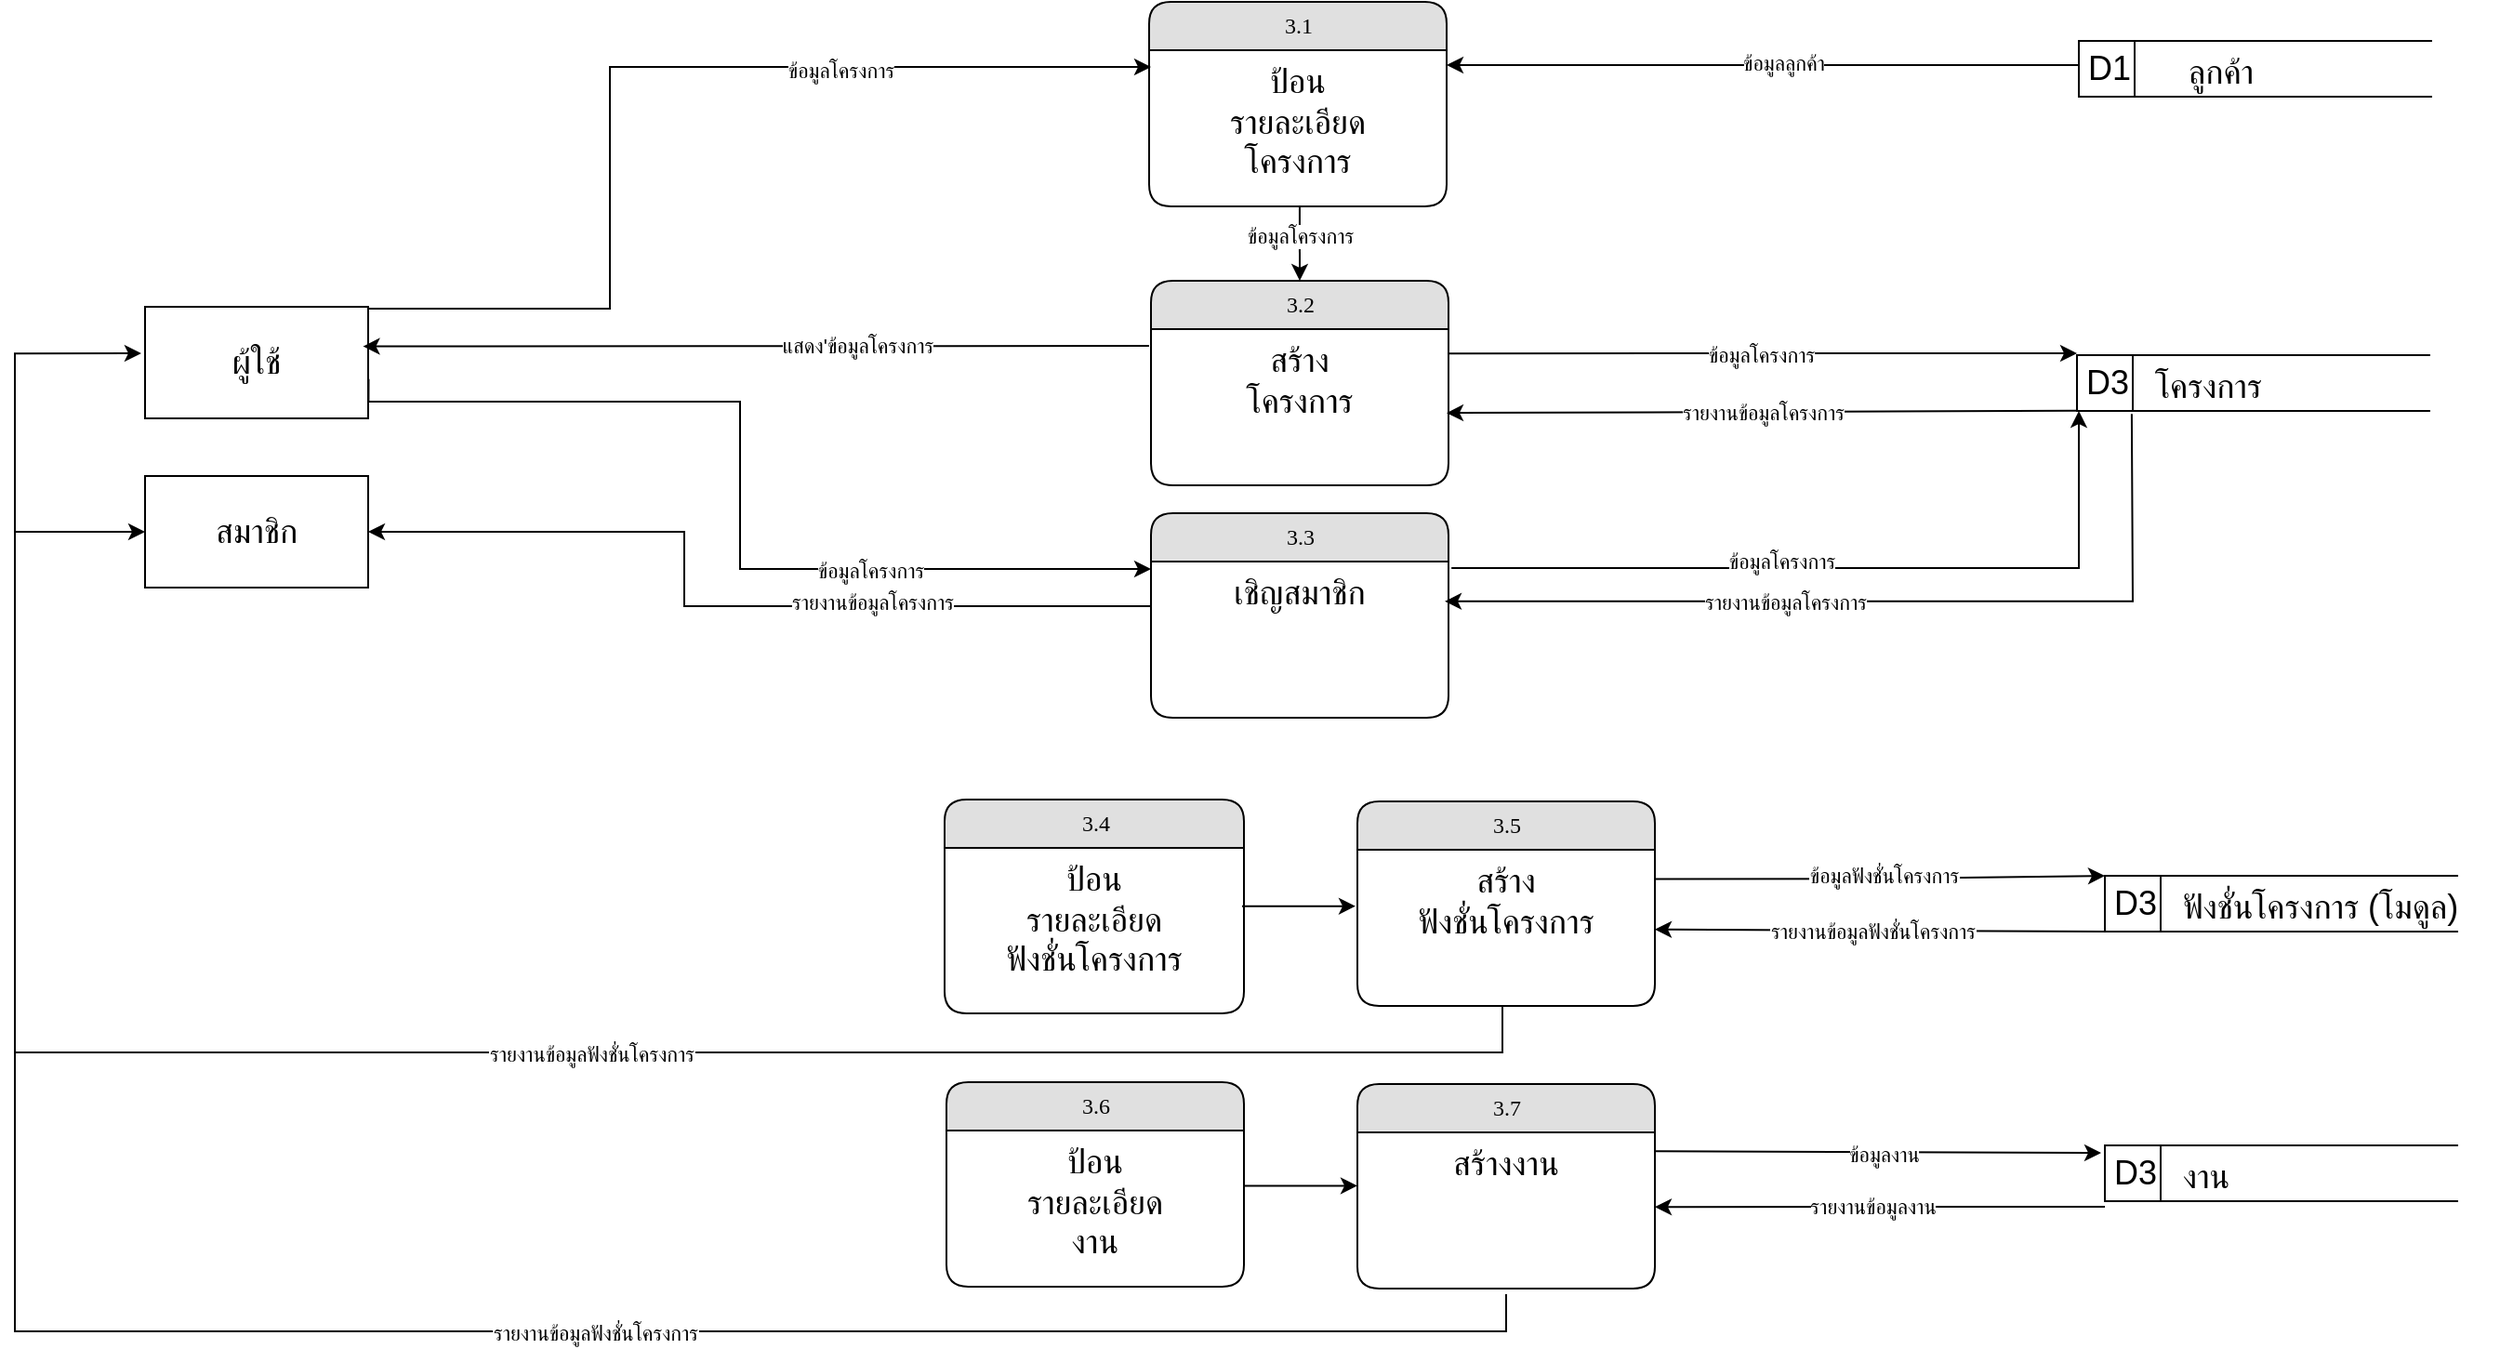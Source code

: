 <mxfile version="25.0.1">
  <diagram name="Page-1" id="MgOYGvDezOGUtoUfKUWz">
    <mxGraphModel dx="3674" dy="1927" grid="1" gridSize="10" guides="1" tooltips="1" connect="1" arrows="1" fold="1" page="1" pageScale="1" pageWidth="1100" pageHeight="850" math="0" shadow="0">
      <root>
        <mxCell id="0" />
        <mxCell id="1" parent="0" />
        <mxCell id="_zZepMUgZ8aixAaHGMFi-1" value="3.1" style="swimlane;html=1;fontStyle=0;childLayout=stackLayout;horizontal=1;startSize=26;fillColor=#e0e0e0;horizontalStack=0;resizeParent=1;resizeLast=0;collapsible=1;marginBottom=0;swimlaneFillColor=#ffffff;align=center;rounded=1;shadow=0;comic=0;labelBackgroundColor=none;strokeWidth=1;fontFamily=Verdana;fontSize=12" parent="1" vertex="1">
          <mxGeometry x="-60" y="-115" width="160" height="110" as="geometry" />
        </mxCell>
        <mxCell id="_zZepMUgZ8aixAaHGMFi-2" value="&lt;div&gt;&lt;span style=&quot;font-size: 18px;&quot;&gt;ป้อน&lt;/span&gt;&lt;/div&gt;&lt;div&gt;&lt;span style=&quot;font-size: 18px;&quot;&gt;รายละเอียด&lt;/span&gt;&lt;/div&gt;&lt;div&gt;&lt;span style=&quot;font-size: 18px; background-color: initial;&quot;&gt;โครงการ&lt;/span&gt;&lt;/div&gt;" style="text;html=1;strokeColor=none;fillColor=none;spacingLeft=4;spacingRight=4;whiteSpace=wrap;overflow=hidden;rotatable=0;points=[[0,0.5],[1,0.5]];portConstraint=eastwest;align=center;" parent="_zZepMUgZ8aixAaHGMFi-1" vertex="1">
          <mxGeometry y="26" width="160" height="74" as="geometry" />
        </mxCell>
        <mxCell id="_zZepMUgZ8aixAaHGMFi-3" value="&lt;span style=&quot;font-size: 18px; text-wrap-mode: nowrap;&quot;&gt;ผู้ใช้&lt;/span&gt;" style="rounded=0;whiteSpace=wrap;html=1;" parent="1" vertex="1">
          <mxGeometry x="-600" y="49" width="120" height="60" as="geometry" />
        </mxCell>
        <mxCell id="_zZepMUgZ8aixAaHGMFi-6" value="" style="group" parent="1" vertex="1" connectable="0">
          <mxGeometry x="440" y="-94" width="190" height="30" as="geometry" />
        </mxCell>
        <mxCell id="_zZepMUgZ8aixAaHGMFi-7" value="&lt;font style=&quot;font-size: 18px;&quot;&gt;D1&lt;/font&gt;" style="html=1;dashed=0;whiteSpace=wrap;shape=mxgraph.dfd.dataStoreID;align=left;spacingLeft=3;points=[[0,0],[0.5,0],[1,0],[0,0.5],[1,0.5],[0,1],[0.5,1],[1,1]];container=0;" parent="_zZepMUgZ8aixAaHGMFi-6" vertex="1">
          <mxGeometry width="190" height="30" as="geometry" />
        </mxCell>
        <mxCell id="_zZepMUgZ8aixAaHGMFi-8" value="&lt;span style=&quot;font-size: 18px; font-weight: 400;&quot;&gt;ลูกค้า&lt;/span&gt;" style="text;strokeColor=none;fillColor=none;html=1;fontSize=24;fontStyle=1;verticalAlign=middle;align=center;container=0;" parent="_zZepMUgZ8aixAaHGMFi-6" vertex="1">
          <mxGeometry x="28.5" width="95" height="30" as="geometry" />
        </mxCell>
        <mxCell id="_zZepMUgZ8aixAaHGMFi-47" value="3.4" style="swimlane;html=1;fontStyle=0;childLayout=stackLayout;horizontal=1;startSize=26;fillColor=#e0e0e0;horizontalStack=0;resizeParent=1;resizeLast=0;collapsible=1;marginBottom=0;swimlaneFillColor=#ffffff;align=center;rounded=1;shadow=0;comic=0;labelBackgroundColor=none;strokeWidth=1;fontFamily=Verdana;fontSize=12" parent="1" vertex="1">
          <mxGeometry x="-170" y="314" width="161" height="115" as="geometry" />
        </mxCell>
        <mxCell id="_zZepMUgZ8aixAaHGMFi-48" value="&lt;div&gt;&lt;span style=&quot;font-size: 18px;&quot;&gt;ป้อน&lt;/span&gt;&lt;/div&gt;&lt;div&gt;&lt;span style=&quot;font-size: 18px;&quot;&gt;รายละเอียด&lt;/span&gt;&lt;/div&gt;&lt;div&gt;&lt;span style=&quot;font-size: 18px; background-color: initial;&quot;&gt;ฟังชั่น&lt;/span&gt;&lt;span style=&quot;background-color: initial; font-size: 18px;&quot;&gt;โครงการ&lt;/span&gt;&lt;/div&gt;" style="text;html=1;strokeColor=none;fillColor=none;spacingLeft=4;spacingRight=4;whiteSpace=wrap;overflow=hidden;rotatable=0;points=[[0,0.5],[1,0.5]];portConstraint=eastwest;align=center;" parent="_zZepMUgZ8aixAaHGMFi-47" vertex="1">
          <mxGeometry y="26" width="161" height="84" as="geometry" />
        </mxCell>
        <mxCell id="_zZepMUgZ8aixAaHGMFi-71" value="" style="endArrow=classic;html=1;rounded=0;edgeStyle=orthogonalEdgeStyle;entryX=0.004;entryY=0.663;entryDx=0;entryDy=0;entryPerimeter=0;" parent="1" edge="1">
          <mxGeometry width="50" height="50" relative="1" as="geometry">
            <mxPoint x="-480" y="50" as="sourcePoint" />
            <mxPoint x="-59" y="-80" as="targetPoint" />
            <Array as="points">
              <mxPoint x="-470" y="50" />
              <mxPoint x="-350" y="50" />
              <mxPoint x="-350" y="-80" />
            </Array>
          </mxGeometry>
        </mxCell>
        <mxCell id="_zZepMUgZ8aixAaHGMFi-72" value="ข้อมูลโครงการ" style="edgeLabel;html=1;align=center;verticalAlign=middle;resizable=0;points=[];rotation=0;" parent="_zZepMUgZ8aixAaHGMFi-71" vertex="1" connectable="0">
          <mxGeometry x="-0.064" y="2" relative="1" as="geometry">
            <mxPoint x="126" as="offset" />
          </mxGeometry>
        </mxCell>
        <mxCell id="_zZepMUgZ8aixAaHGMFi-74" style="edgeStyle=orthogonalEdgeStyle;rounded=0;orthogonalLoop=1;jettySize=auto;html=1;entryX=1;entryY=0.5;entryDx=0;entryDy=0;" parent="1" edge="1">
          <mxGeometry relative="1" as="geometry">
            <mxPoint x="100" y="-81" as="targetPoint" />
            <mxPoint x="440" y="-81" as="sourcePoint" />
          </mxGeometry>
        </mxCell>
        <mxCell id="_zZepMUgZ8aixAaHGMFi-75" value="ข้อมูลลูกค้า" style="edgeLabel;html=1;align=center;verticalAlign=middle;resizable=0;points=[];" parent="_zZepMUgZ8aixAaHGMFi-74" vertex="1" connectable="0">
          <mxGeometry x="0.236" y="2" relative="1" as="geometry">
            <mxPoint x="51" y="-3" as="offset" />
          </mxGeometry>
        </mxCell>
        <mxCell id="_zZepMUgZ8aixAaHGMFi-188" value="&lt;font style=&quot;font-size: 18px;&quot;&gt;D3&lt;/font&gt;" style="html=1;dashed=0;whiteSpace=wrap;shape=mxgraph.dfd.dataStoreID;align=left;spacingLeft=3;points=[[0,0],[0.5,0],[1,0],[0,0.5],[1,0.5],[0,1],[0.5,1],[1,1]];container=0;" parent="1" vertex="1">
          <mxGeometry x="454" y="355" width="190" height="30" as="geometry" />
        </mxCell>
        <mxCell id="_zZepMUgZ8aixAaHGMFi-189" value="&lt;span style=&quot;font-size: 18px; font-weight: 400;&quot;&gt;ฟังชั่นโครงการ (โมดูล)&lt;/span&gt;" style="text;strokeColor=none;fillColor=none;html=1;fontSize=24;fontStyle=1;verticalAlign=middle;align=left;container=0;" parent="1" vertex="1">
          <mxGeometry x="494" y="355" width="171.5" height="30" as="geometry" />
        </mxCell>
        <mxCell id="_zZepMUgZ8aixAaHGMFi-190" value="3.6" style="swimlane;html=1;fontStyle=0;childLayout=stackLayout;horizontal=1;startSize=26;fillColor=#e0e0e0;horizontalStack=0;resizeParent=1;resizeLast=0;collapsible=1;marginBottom=0;swimlaneFillColor=#ffffff;align=center;rounded=1;shadow=0;comic=0;labelBackgroundColor=none;strokeWidth=1;fontFamily=Verdana;fontSize=12" parent="1" vertex="1">
          <mxGeometry x="-169" y="466" width="160" height="110" as="geometry" />
        </mxCell>
        <mxCell id="_zZepMUgZ8aixAaHGMFi-191" value="&lt;div&gt;&lt;span style=&quot;font-size: 18px;&quot;&gt;ป้อน&lt;/span&gt;&lt;/div&gt;&lt;div&gt;&lt;span style=&quot;font-size: 18px;&quot;&gt;รายละเอียด&lt;/span&gt;&lt;/div&gt;&lt;div&gt;&lt;span style=&quot;font-size: 18px;&quot;&gt;งาน&lt;/span&gt;&lt;/div&gt;" style="text;html=1;strokeColor=none;fillColor=none;spacingLeft=4;spacingRight=4;whiteSpace=wrap;overflow=hidden;rotatable=0;points=[[0,0.5],[1,0.5]];portConstraint=eastwest;align=center;" parent="_zZepMUgZ8aixAaHGMFi-190" vertex="1">
          <mxGeometry y="26" width="160" height="74" as="geometry" />
        </mxCell>
        <mxCell id="_zZepMUgZ8aixAaHGMFi-196" value="3.7" style="swimlane;html=1;fontStyle=0;childLayout=stackLayout;horizontal=1;startSize=26;fillColor=#e0e0e0;horizontalStack=0;resizeParent=1;resizeLast=0;collapsible=1;marginBottom=0;swimlaneFillColor=#ffffff;align=center;rounded=1;shadow=0;comic=0;labelBackgroundColor=none;strokeWidth=1;fontFamily=Verdana;fontSize=12" parent="1" vertex="1">
          <mxGeometry x="52" y="467" width="160" height="110" as="geometry" />
        </mxCell>
        <mxCell id="_zZepMUgZ8aixAaHGMFi-197" value="&lt;span style=&quot;font-size: 18px;&quot;&gt;สร้างงาน&lt;/span&gt;" style="text;html=1;strokeColor=none;fillColor=none;spacingLeft=4;spacingRight=4;whiteSpace=wrap;overflow=hidden;rotatable=0;points=[[0,0.5],[1,0.5]];portConstraint=eastwest;align=center;" parent="_zZepMUgZ8aixAaHGMFi-196" vertex="1">
          <mxGeometry y="26" width="160" height="74" as="geometry" />
        </mxCell>
        <mxCell id="_zZepMUgZ8aixAaHGMFi-207" value="3.2" style="swimlane;html=1;fontStyle=0;childLayout=stackLayout;horizontal=1;startSize=26;fillColor=#e0e0e0;horizontalStack=0;resizeParent=1;resizeLast=0;collapsible=1;marginBottom=0;swimlaneFillColor=#ffffff;align=center;rounded=1;shadow=0;comic=0;labelBackgroundColor=none;strokeWidth=1;fontFamily=Verdana;fontSize=12" parent="1" vertex="1">
          <mxGeometry x="-59" y="35" width="160" height="110" as="geometry" />
        </mxCell>
        <mxCell id="_zZepMUgZ8aixAaHGMFi-208" value="&lt;div&gt;&lt;span style=&quot;font-size: 18px;&quot;&gt;สร้าง&lt;/span&gt;&lt;/div&gt;&lt;div&gt;&lt;span style=&quot;font-size: 18px;&quot;&gt;โครงการ&lt;/span&gt;&lt;/div&gt;" style="text;html=1;strokeColor=none;fillColor=none;spacingLeft=4;spacingRight=4;whiteSpace=wrap;overflow=hidden;rotatable=0;points=[[0,0.5],[1,0.5]];portConstraint=eastwest;align=center;" parent="_zZepMUgZ8aixAaHGMFi-207" vertex="1">
          <mxGeometry y="26" width="160" height="84" as="geometry" />
        </mxCell>
        <mxCell id="_zZepMUgZ8aixAaHGMFi-210" value="" style="endArrow=classic;html=1;rounded=0;entryX=0.5;entryY=0;entryDx=0;entryDy=0;" parent="1" target="_zZepMUgZ8aixAaHGMFi-207" edge="1">
          <mxGeometry width="50" height="50" relative="1" as="geometry">
            <mxPoint x="20.96" y="-5" as="sourcePoint" />
            <mxPoint x="20.96" y="30" as="targetPoint" />
          </mxGeometry>
        </mxCell>
        <mxCell id="aK20y8ryzcUxQ-ocUpJG-64" value="ข้อมูลโครงการ" style="edgeLabel;html=1;align=center;verticalAlign=middle;resizable=0;points=[];" vertex="1" connectable="0" parent="_zZepMUgZ8aixAaHGMFi-210">
          <mxGeometry x="-0.212" relative="1" as="geometry">
            <mxPoint as="offset" />
          </mxGeometry>
        </mxCell>
        <mxCell id="TuHfSNKIh0hlEcoiUDWU-4" value="" style="endArrow=classic;html=1;rounded=0;entryX=1;entryY=0.5;entryDx=0;entryDy=0;exitX=0.011;exitY=0.211;exitDx=0;exitDy=0;exitPerimeter=0;" parent="1" edge="1">
          <mxGeometry width="50" height="50" relative="1" as="geometry">
            <mxPoint x="-60.0" y="70.004" as="sourcePoint" />
            <mxPoint x="-482.76" y="70.28" as="targetPoint" />
          </mxGeometry>
        </mxCell>
        <mxCell id="TuHfSNKIh0hlEcoiUDWU-5" value="แสดง&#39;ข้อมูลโครงการ" style="edgeLabel;html=1;align=center;verticalAlign=middle;resizable=0;points=[];" parent="1" vertex="1" connectable="0">
          <mxGeometry x="-220.001" y="74.001" as="geometry">
            <mxPoint x="3" y="-4" as="offset" />
          </mxGeometry>
        </mxCell>
        <mxCell id="aK20y8ryzcUxQ-ocUpJG-2" value="3.5" style="swimlane;html=1;fontStyle=0;childLayout=stackLayout;horizontal=1;startSize=26;fillColor=#e0e0e0;horizontalStack=0;resizeParent=1;resizeLast=0;collapsible=1;marginBottom=0;swimlaneFillColor=#ffffff;align=center;rounded=1;shadow=0;comic=0;labelBackgroundColor=none;strokeWidth=1;fontFamily=Verdana;fontSize=12" vertex="1" parent="1">
          <mxGeometry x="52" y="315.0" width="160" height="110" as="geometry" />
        </mxCell>
        <mxCell id="aK20y8ryzcUxQ-ocUpJG-3" value="&lt;div&gt;&lt;span style=&quot;font-size: 18px;&quot;&gt;สร้าง&lt;/span&gt;&lt;/div&gt;&lt;div&gt;&lt;span style=&quot;font-size: 18px;&quot;&gt;ฟังชั่นโครงการ&lt;/span&gt;&lt;/div&gt;" style="text;html=1;strokeColor=none;fillColor=none;spacingLeft=4;spacingRight=4;whiteSpace=wrap;overflow=hidden;rotatable=0;points=[[0,0.5],[1,0.5]];portConstraint=eastwest;align=center;" vertex="1" parent="aK20y8ryzcUxQ-ocUpJG-2">
          <mxGeometry y="26" width="160" height="84" as="geometry" />
        </mxCell>
        <mxCell id="aK20y8ryzcUxQ-ocUpJG-5" value="" style="endArrow=classic;html=1;rounded=0;entryX=0;entryY=0;entryDx=0;entryDy=0;" edge="1" parent="1" target="_zZepMUgZ8aixAaHGMFi-188">
          <mxGeometry width="50" height="50" relative="1" as="geometry">
            <mxPoint x="212" y="356.74" as="sourcePoint" />
            <mxPoint x="445" y="356.71" as="targetPoint" />
            <Array as="points">
              <mxPoint x="336" y="356.57" />
            </Array>
          </mxGeometry>
        </mxCell>
        <mxCell id="aK20y8ryzcUxQ-ocUpJG-6" value="ข้อมูลฟังชั่นโครงการ" style="edgeLabel;html=1;align=center;verticalAlign=middle;resizable=0;points=[];" vertex="1" connectable="0" parent="aK20y8ryzcUxQ-ocUpJG-5">
          <mxGeometry x="-0.09" relative="1" as="geometry">
            <mxPoint x="13" y="-2" as="offset" />
          </mxGeometry>
        </mxCell>
        <mxCell id="aK20y8ryzcUxQ-ocUpJG-9" value="" style="endArrow=classic;html=1;rounded=0;entryX=1.023;entryY=0.349;entryDx=0;entryDy=0;entryPerimeter=0;exitX=0;exitY=1;exitDx=0;exitDy=0;" edge="1" parent="1" source="_zZepMUgZ8aixAaHGMFi-188">
          <mxGeometry width="50" height="50" relative="1" as="geometry">
            <mxPoint x="455" y="381.71" as="sourcePoint" />
            <mxPoint x="212" y="383.85" as="targetPoint" />
            <Array as="points" />
          </mxGeometry>
        </mxCell>
        <mxCell id="aK20y8ryzcUxQ-ocUpJG-10" value="รายงานข้อมูลฟังชั่นโครงการ" style="edgeLabel;html=1;align=center;verticalAlign=middle;resizable=0;points=[];" vertex="1" connectable="0" parent="aK20y8ryzcUxQ-ocUpJG-9">
          <mxGeometry x="-0.09" relative="1" as="geometry">
            <mxPoint x="-15" as="offset" />
          </mxGeometry>
        </mxCell>
        <mxCell id="aK20y8ryzcUxQ-ocUpJG-29" value="&lt;font style=&quot;font-size: 18px;&quot;&gt;D3&lt;/font&gt;" style="html=1;dashed=0;whiteSpace=wrap;shape=mxgraph.dfd.dataStoreID;align=left;spacingLeft=3;points=[[0,0],[0.5,0],[1,0],[0,0.5],[1,0.5],[0,1],[0.5,1],[1,1]];container=0;" vertex="1" parent="1">
          <mxGeometry x="439" y="75" width="190" height="30" as="geometry" />
        </mxCell>
        <mxCell id="aK20y8ryzcUxQ-ocUpJG-30" value="&lt;span style=&quot;font-size: 18px; font-weight: 400;&quot;&gt;โครงการ&lt;/span&gt;" style="text;strokeColor=none;fillColor=none;html=1;fontSize=24;fontStyle=1;verticalAlign=middle;align=left;container=0;" vertex="1" parent="1">
          <mxGeometry x="479" y="75" width="171.5" height="30" as="geometry" />
        </mxCell>
        <mxCell id="aK20y8ryzcUxQ-ocUpJG-31" value="" style="endArrow=classic;html=1;rounded=0;exitX=0.984;exitY=0.373;exitDx=0;exitDy=0;exitPerimeter=0;" edge="1" parent="1">
          <mxGeometry width="50" height="50" relative="1" as="geometry">
            <mxPoint x="101" y="74.09" as="sourcePoint" />
            <mxPoint x="439" y="73.93" as="targetPoint" />
            <Array as="points">
              <mxPoint x="439" y="74" />
            </Array>
          </mxGeometry>
        </mxCell>
        <mxCell id="aK20y8ryzcUxQ-ocUpJG-32" value="ข้อมูลโครงการ" style="edgeLabel;html=1;align=center;verticalAlign=middle;resizable=0;points=[];" vertex="1" connectable="0" parent="aK20y8ryzcUxQ-ocUpJG-31">
          <mxGeometry x="-0.09" relative="1" as="geometry">
            <mxPoint x="14" y="1" as="offset" />
          </mxGeometry>
        </mxCell>
        <mxCell id="aK20y8ryzcUxQ-ocUpJG-33" value="" style="endArrow=classic;html=1;rounded=0;entryX=1.023;entryY=0.349;entryDx=0;entryDy=0;entryPerimeter=0;" edge="1" parent="1">
          <mxGeometry width="50" height="50" relative="1" as="geometry">
            <mxPoint x="439" y="104.93" as="sourcePoint" />
            <mxPoint x="100" y="106.07" as="targetPoint" />
            <Array as="points" />
          </mxGeometry>
        </mxCell>
        <mxCell id="aK20y8ryzcUxQ-ocUpJG-34" value="รายงานข้อมูลโครงการ" style="edgeLabel;html=1;align=center;verticalAlign=middle;resizable=0;points=[];" vertex="1" connectable="0" parent="aK20y8ryzcUxQ-ocUpJG-33">
          <mxGeometry x="-0.09" relative="1" as="geometry">
            <mxPoint x="-15" as="offset" />
          </mxGeometry>
        </mxCell>
        <mxCell id="aK20y8ryzcUxQ-ocUpJG-35" value="&lt;font style=&quot;font-size: 18px;&quot;&gt;D3&lt;/font&gt;" style="html=1;dashed=0;whiteSpace=wrap;shape=mxgraph.dfd.dataStoreID;align=left;spacingLeft=3;points=[[0,0],[0.5,0],[1,0],[0,0.5],[1,0.5],[0,1],[0.5,1],[1,1]];container=0;" vertex="1" parent="1">
          <mxGeometry x="454" y="500" width="190" height="30" as="geometry" />
        </mxCell>
        <mxCell id="aK20y8ryzcUxQ-ocUpJG-36" value="&lt;span style=&quot;font-size: 18px; font-weight: 400;&quot;&gt;งาน&lt;/span&gt;" style="text;strokeColor=none;fillColor=none;html=1;fontSize=24;fontStyle=1;verticalAlign=middle;align=left;container=0;" vertex="1" parent="1">
          <mxGeometry x="494" y="500" width="171.5" height="30" as="geometry" />
        </mxCell>
        <mxCell id="aK20y8ryzcUxQ-ocUpJG-37" value="" style="endArrow=classic;html=1;rounded=0;" edge="1" parent="1">
          <mxGeometry width="50" height="50" relative="1" as="geometry">
            <mxPoint x="212" y="503.17" as="sourcePoint" />
            <mxPoint x="452" y="503.93" as="targetPoint" />
            <Array as="points">
              <mxPoint x="452" y="504" />
            </Array>
          </mxGeometry>
        </mxCell>
        <mxCell id="aK20y8ryzcUxQ-ocUpJG-38" value="ข้อมูลงาน" style="edgeLabel;html=1;align=center;verticalAlign=middle;resizable=0;points=[];" vertex="1" connectable="0" parent="aK20y8ryzcUxQ-ocUpJG-37">
          <mxGeometry x="-0.09" relative="1" as="geometry">
            <mxPoint x="14" y="1" as="offset" />
          </mxGeometry>
        </mxCell>
        <mxCell id="aK20y8ryzcUxQ-ocUpJG-39" value="" style="endArrow=classic;html=1;rounded=0;entryX=1.023;entryY=0.349;entryDx=0;entryDy=0;entryPerimeter=0;" edge="1" parent="1">
          <mxGeometry width="50" height="50" relative="1" as="geometry">
            <mxPoint x="454" y="533" as="sourcePoint" />
            <mxPoint x="212" y="533.07" as="targetPoint" />
            <Array as="points" />
          </mxGeometry>
        </mxCell>
        <mxCell id="aK20y8ryzcUxQ-ocUpJG-40" value="รายงานข้อมูลงาน" style="edgeLabel;html=1;align=center;verticalAlign=middle;resizable=0;points=[];" vertex="1" connectable="0" parent="aK20y8ryzcUxQ-ocUpJG-39">
          <mxGeometry x="-0.09" relative="1" as="geometry">
            <mxPoint x="-15" as="offset" />
          </mxGeometry>
        </mxCell>
        <mxCell id="aK20y8ryzcUxQ-ocUpJG-41" value="3.3" style="swimlane;html=1;fontStyle=0;childLayout=stackLayout;horizontal=1;startSize=26;fillColor=#e0e0e0;horizontalStack=0;resizeParent=1;resizeLast=0;collapsible=1;marginBottom=0;swimlaneFillColor=#ffffff;align=center;rounded=1;shadow=0;comic=0;labelBackgroundColor=none;strokeWidth=1;fontFamily=Verdana;fontSize=12" vertex="1" parent="1">
          <mxGeometry x="-59" y="160" width="160" height="110" as="geometry" />
        </mxCell>
        <mxCell id="aK20y8ryzcUxQ-ocUpJG-42" value="&lt;span style=&quot;font-size: 18px;&quot;&gt;เชิญสมาชิก&lt;/span&gt;" style="text;html=1;strokeColor=none;fillColor=none;spacingLeft=4;spacingRight=4;whiteSpace=wrap;overflow=hidden;rotatable=0;points=[[0,0.5],[1,0.5]];portConstraint=eastwest;align=center;" vertex="1" parent="aK20y8ryzcUxQ-ocUpJG-41">
          <mxGeometry y="26" width="160" height="74" as="geometry" />
        </mxCell>
        <mxCell id="aK20y8ryzcUxQ-ocUpJG-43" value="" style="endArrow=classic;html=1;rounded=0;exitX=0.155;exitY=1.056;exitDx=0;exitDy=0;exitPerimeter=0;" edge="1" parent="1" source="aK20y8ryzcUxQ-ocUpJG-29">
          <mxGeometry width="50" height="50" relative="1" as="geometry">
            <mxPoint x="469" y="110" as="sourcePoint" />
            <mxPoint x="99" y="207.41" as="targetPoint" />
            <Array as="points">
              <mxPoint x="469" y="207.41" />
            </Array>
          </mxGeometry>
        </mxCell>
        <mxCell id="aK20y8ryzcUxQ-ocUpJG-44" value="รายงานข้อมูลโครงการ" style="edgeLabel;html=1;align=center;verticalAlign=middle;resizable=0;points=[];" vertex="1" connectable="0" parent="aK20y8ryzcUxQ-ocUpJG-43">
          <mxGeometry x="-0.09" relative="1" as="geometry">
            <mxPoint x="-74" as="offset" />
          </mxGeometry>
        </mxCell>
        <mxCell id="aK20y8ryzcUxQ-ocUpJG-45" value="" style="endArrow=classic;html=1;rounded=0;exitX=1.016;exitY=0.115;exitDx=0;exitDy=0;exitPerimeter=0;edgeStyle=orthogonalEdgeStyle;" edge="1" parent="1">
          <mxGeometry width="50" height="50" relative="1" as="geometry">
            <mxPoint x="102.59" y="189.51" as="sourcePoint" />
            <mxPoint x="439.03" y="105" as="targetPoint" />
            <Array as="points">
              <mxPoint x="440" y="189" />
              <mxPoint x="440" y="105" />
            </Array>
          </mxGeometry>
        </mxCell>
        <mxCell id="aK20y8ryzcUxQ-ocUpJG-46" value="ข้อมูลโครงการ" style="edgeLabel;html=1;align=center;verticalAlign=middle;resizable=0;points=[];" vertex="1" connectable="0" parent="aK20y8ryzcUxQ-ocUpJG-45">
          <mxGeometry x="-0.09" relative="1" as="geometry">
            <mxPoint x="-15" y="-4" as="offset" />
          </mxGeometry>
        </mxCell>
        <mxCell id="aK20y8ryzcUxQ-ocUpJG-50" value="&lt;span style=&quot;font-size: 18px; text-wrap-mode: nowrap;&quot;&gt;สมาชิก&lt;/span&gt;" style="rounded=0;whiteSpace=wrap;html=1;" vertex="1" parent="1">
          <mxGeometry x="-600" y="140" width="120" height="60" as="geometry" />
        </mxCell>
        <mxCell id="aK20y8ryzcUxQ-ocUpJG-51" value="" style="endArrow=classic;html=1;rounded=0;exitX=1.002;exitY=0.648;exitDx=0;exitDy=0;exitPerimeter=0;entryX=0;entryY=0.054;entryDx=0;entryDy=0;entryPerimeter=0;edgeStyle=orthogonalEdgeStyle;" edge="1" parent="1" source="_zZepMUgZ8aixAaHGMFi-3" target="aK20y8ryzcUxQ-ocUpJG-42">
          <mxGeometry width="50" height="50" relative="1" as="geometry">
            <mxPoint x="-340" y="220" as="sourcePoint" />
            <mxPoint x="-290" y="170" as="targetPoint" />
            <Array as="points">
              <mxPoint x="-480" y="100" />
              <mxPoint x="-280" y="100" />
              <mxPoint x="-280" y="190" />
            </Array>
          </mxGeometry>
        </mxCell>
        <mxCell id="aK20y8ryzcUxQ-ocUpJG-61" value="ข้อมูลโครงการ" style="edgeLabel;html=1;align=center;verticalAlign=middle;resizable=0;points=[];" vertex="1" connectable="0" parent="aK20y8ryzcUxQ-ocUpJG-51">
          <mxGeometry x="0.422" y="-1" relative="1" as="geometry">
            <mxPoint as="offset" />
          </mxGeometry>
        </mxCell>
        <mxCell id="aK20y8ryzcUxQ-ocUpJG-56" value="" style="endArrow=classic;html=1;rounded=0;exitX=0;exitY=0.324;exitDx=0;exitDy=0;exitPerimeter=0;edgeStyle=orthogonalEdgeStyle;entryX=1;entryY=0.5;entryDx=0;entryDy=0;" edge="1" parent="1" source="aK20y8ryzcUxQ-ocUpJG-42" target="aK20y8ryzcUxQ-ocUpJG-50">
          <mxGeometry width="50" height="50" relative="1" as="geometry">
            <mxPoint x="-530" y="220" as="sourcePoint" />
            <mxPoint x="-470" y="200" as="targetPoint" />
            <Array as="points">
              <mxPoint x="-310" y="210" />
              <mxPoint x="-310" y="170" />
            </Array>
          </mxGeometry>
        </mxCell>
        <mxCell id="aK20y8ryzcUxQ-ocUpJG-60" value="รายงานข้อมูลโครงการ" style="edgeLabel;html=1;align=center;verticalAlign=middle;resizable=0;points=[];" vertex="1" connectable="0" parent="aK20y8ryzcUxQ-ocUpJG-56">
          <mxGeometry x="-0.347" y="-2" relative="1" as="geometry">
            <mxPoint as="offset" />
          </mxGeometry>
        </mxCell>
        <mxCell id="aK20y8ryzcUxQ-ocUpJG-65" value="" style="endArrow=classic;html=1;rounded=0;" edge="1" parent="1">
          <mxGeometry width="50" height="50" relative="1" as="geometry">
            <mxPoint x="-10" y="371.33" as="sourcePoint" />
            <mxPoint x="51" y="371.33" as="targetPoint" />
          </mxGeometry>
        </mxCell>
        <mxCell id="aK20y8ryzcUxQ-ocUpJG-66" value="" style="endArrow=classic;html=1;rounded=0;" edge="1" parent="1">
          <mxGeometry width="50" height="50" relative="1" as="geometry">
            <mxPoint x="-9" y="521.71" as="sourcePoint" />
            <mxPoint x="52" y="521.71" as="targetPoint" />
          </mxGeometry>
        </mxCell>
        <mxCell id="aK20y8ryzcUxQ-ocUpJG-70" value="" style="endArrow=classic;html=1;rounded=0;entryX=-0.017;entryY=0.631;entryDx=0;entryDy=0;entryPerimeter=0;" edge="1" parent="1">
          <mxGeometry width="50" height="50" relative="1" as="geometry">
            <mxPoint x="132" y="580" as="sourcePoint" />
            <mxPoint x="-602.04" y="74.0" as="targetPoint" />
            <Array as="points">
              <mxPoint x="132" y="600" />
              <mxPoint x="-670" y="600" />
              <mxPoint x="-670" y="74.14" />
            </Array>
          </mxGeometry>
        </mxCell>
        <mxCell id="aK20y8ryzcUxQ-ocUpJG-71" value="รายงานข้อมูลฟังชั่นโครงการ" style="edgeLabel;html=1;align=center;verticalAlign=middle;resizable=0;points=[];" vertex="1" connectable="0" parent="aK20y8ryzcUxQ-ocUpJG-70">
          <mxGeometry x="-0.068" y="1" relative="1" as="geometry">
            <mxPoint x="150" as="offset" />
          </mxGeometry>
        </mxCell>
        <mxCell id="aK20y8ryzcUxQ-ocUpJG-75" value="" style="endArrow=classic;html=1;rounded=0;" edge="1" parent="1">
          <mxGeometry width="50" height="50" relative="1" as="geometry">
            <mxPoint x="-670" y="170" as="sourcePoint" />
            <mxPoint x="-600" y="170" as="targetPoint" />
          </mxGeometry>
        </mxCell>
        <mxCell id="aK20y8ryzcUxQ-ocUpJG-76" value="" style="endArrow=none;html=1;rounded=0;" edge="1" parent="1">
          <mxGeometry width="50" height="50" relative="1" as="geometry">
            <mxPoint x="-670" y="450" as="sourcePoint" />
            <mxPoint x="130" y="425" as="targetPoint" />
            <Array as="points">
              <mxPoint x="130" y="450" />
            </Array>
          </mxGeometry>
        </mxCell>
        <mxCell id="aK20y8ryzcUxQ-ocUpJG-77" value="รายงานข้อมูลฟังชั่นโครงการ" style="edgeLabel;html=1;align=center;verticalAlign=middle;resizable=0;points=[];" vertex="1" connectable="0" parent="aK20y8ryzcUxQ-ocUpJG-76">
          <mxGeometry x="-0.28" y="-3" relative="1" as="geometry">
            <mxPoint x="13" y="-2" as="offset" />
          </mxGeometry>
        </mxCell>
      </root>
    </mxGraphModel>
  </diagram>
</mxfile>
